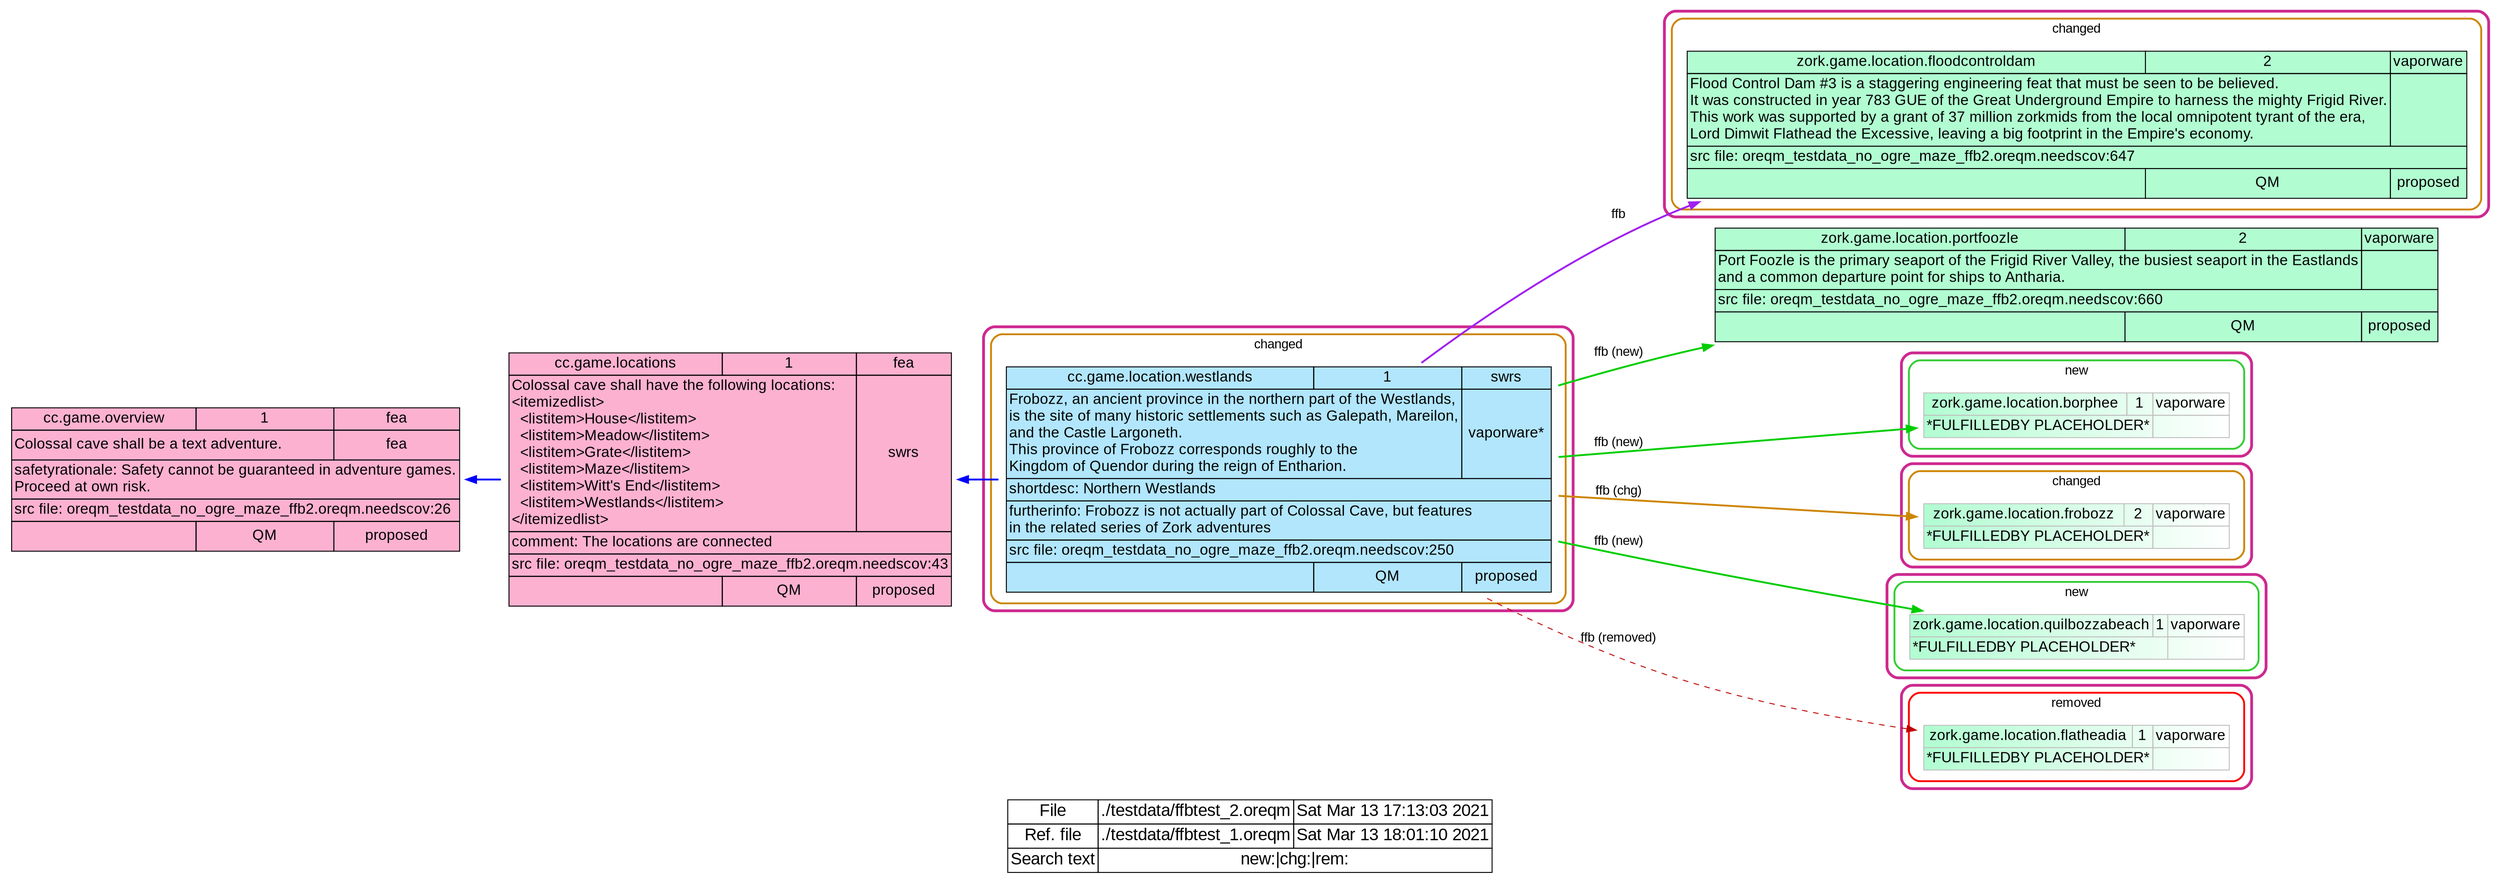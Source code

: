 digraph "" {
  rankdir="RL"
  node [shape=plaintext fontname="Arial" fontsize=16]
  edge [color="blue",dir="forward",arrowhead="normal",arrowtail="normal"];

  "cc.game.overview" [id="cc.game.overview" label=<
      <TABLE BGCOLOR="#FDB1D0" BORDER="0" CELLSPACING="0" CELLBORDER="1" COLOR="black" >
        <TR><TD CELLSPACING="0" >cc.game.overview</TD><TD>1</TD><TD>fea</TD></TR>
        <TR><TD COLSPAN="2" ALIGN="LEFT">Colossal cave shall be a text adventure.<BR ALIGN="LEFT"/></TD><TD><TABLE BORDER="0"><TR><TD>fea</TD></TR></TABLE></TD></TR>
        <TR><TD COLSPAN="3" ALIGN="LEFT">safetyrationale: Safety cannot be guaranteed in adventure games.<BR ALIGN="LEFT"/>Proceed at own risk.<BR ALIGN="LEFT"/></TD></TR>
        <TR><TD COLSPAN="3" ALIGN="LEFT">src file: oreqm_testdata_no_ogre_maze_ffb2.oreqm.needscov:26<BR ALIGN="LEFT"/></TD></TR>
        <TR><TD></TD><TD>QM</TD><TD><TABLE BORDER="0"><TR><TD >proposed</TD></TR></TABLE></TD></TR>
      </TABLE>>];

  "cc.game.locations" [id="cc.game.locations" label=<
      <TABLE BGCOLOR="#FDB1D0" BORDER="0" CELLSPACING="0" CELLBORDER="1" COLOR="black" >
        <TR><TD CELLSPACING="0" >cc.game.locations</TD><TD>1</TD><TD>fea</TD></TR>
        <TR><TD COLSPAN="2" ALIGN="LEFT">Colossal cave shall have the following locations:<BR ALIGN="LEFT"/>&lt;itemizedlist&gt;<BR ALIGN="LEFT"/>  &lt;listitem&gt;House&lt;/listitem&gt;<BR ALIGN="LEFT"/>  &lt;listitem&gt;Meadow&lt;/listitem&gt;<BR ALIGN="LEFT"/>  &lt;listitem&gt;Grate&lt;/listitem&gt;<BR ALIGN="LEFT"/>  &lt;listitem&gt;Maze&lt;/listitem&gt;<BR ALIGN="LEFT"/>  &lt;listitem&gt;Witt's End&lt;/listitem&gt;<BR ALIGN="LEFT"/>  &lt;listitem&gt;Westlands&lt;/listitem&gt;<BR ALIGN="LEFT"/>&lt;/itemizedlist&gt;<BR ALIGN="LEFT"/></TD><TD><TABLE BORDER="0"><TR><TD>swrs</TD></TR></TABLE></TD></TR>
        <TR><TD COLSPAN="3" ALIGN="LEFT">comment: The locations are connected<BR ALIGN="LEFT"/></TD></TR>
        <TR><TD COLSPAN="3" ALIGN="LEFT">src file: oreqm_testdata_no_ogre_maze_ffb2.oreqm.needscov:43<BR ALIGN="LEFT"/></TD></TR>
        <TR><TD></TD><TD>QM</TD><TD><TABLE BORDER="0"><TR><TD >proposed</TD></TR></TABLE></TD></TR>
      </TABLE>>];

subgraph "cluster_cc.game.location.westlands" { id="sel_cc.game.location.westlands" color=maroon3 penwidth=3 label="" style="rounded"
subgraph "cluster_cc.game.location.westlands_changed" { color=orange3 penwidth=2 label="changed" fontname="Arial" labelloc="t" style="rounded"
  "cc.game.location.westlands" [id="cc.game.location.westlands" label=<
      <TABLE BGCOLOR="#B1E6FD" BORDER="0" CELLSPACING="0" CELLBORDER="1" COLOR="black" >
        <TR><TD CELLSPACING="0" >cc.game.location.westlands</TD><TD>1</TD><TD>swrs</TD></TR>
        <TR><TD COLSPAN="2" ALIGN="LEFT">Frobozz, an ancient province in the northern part of the Westlands,<BR ALIGN="LEFT"/>is the site of many historic settlements such as Galepath, Mareilon,<BR ALIGN="LEFT"/>and the Castle Largoneth.<BR ALIGN="LEFT"/>This province of Frobozz corresponds roughly to the<BR ALIGN="LEFT"/>Kingdom of Quendor during the reign of Entharion.<BR ALIGN="LEFT"/></TD><TD><TABLE BORDER="0"><TR><TD>vaporware*</TD></TR></TABLE></TD></TR>
        <TR><TD COLSPAN="3" ALIGN="LEFT">shortdesc: Northern Westlands<BR ALIGN="LEFT"/></TD></TR>
        <TR><TD COLSPAN="3" ALIGN="LEFT">furtherinfo: Frobozz is not actually part of Colossal Cave, but features<BR ALIGN="LEFT"/>in the related series of Zork adventures<BR ALIGN="LEFT"/></TD></TR>
        <TR><TD COLSPAN="3" ALIGN="LEFT">src file: oreqm_testdata_no_ogre_maze_ffb2.oreqm.needscov:250<BR ALIGN="LEFT"/></TD></TR>
        <TR><TD></TD><TD>QM</TD><TD><TABLE BORDER="0"><TR><TD >proposed</TD></TR></TABLE></TD></TR>
      </TABLE>>];
}
}

subgraph "cluster_zork.game.location.floodcontroldam" { id="sel_zork.game.location.floodcontroldam" color=maroon3 penwidth=3 label="" style="rounded"
subgraph "cluster_zork.game.location.floodcontroldam_changed" { color=orange3 penwidth=2 label="changed" fontname="Arial" labelloc="t" style="rounded"
  "zork.game.location.floodcontroldam" [id="zork.game.location.floodcontroldam" label=<
      <TABLE BGCOLOR="#B1FDD1" BORDER="0" CELLSPACING="0" CELLBORDER="1" COLOR="black" >
        <TR><TD CELLSPACING="0" >zork.game.location.floodcontroldam</TD><TD>2</TD><TD>vaporware</TD></TR>
        <TR><TD COLSPAN="2" ALIGN="LEFT">Flood Control Dam #3 is a staggering engineering feat that must be seen to be believed.<BR ALIGN="LEFT"/>It was constructed in year 783 GUE of the Great Underground Empire to harness the mighty Frigid River.<BR ALIGN="LEFT"/>This work was supported by a grant of 37 million zorkmids from the local omnipotent tyrant of the era,<BR ALIGN="LEFT"/>Lord Dimwit Flathead the Excessive, leaving a big footprint in the Empire's economy.<BR ALIGN="LEFT"/></TD><TD></TD></TR>
        <TR><TD COLSPAN="3" ALIGN="LEFT">src file: oreqm_testdata_no_ogre_maze_ffb2.oreqm.needscov:647<BR ALIGN="LEFT"/></TD></TR>
        <TR><TD></TD><TD>QM</TD><TD><TABLE BORDER="0"><TR><TD >proposed</TD></TR></TABLE></TD></TR>
      </TABLE>>];
}
}

  "zork.game.location.portfoozle" [id="zork.game.location.portfoozle" label=<
      <TABLE BGCOLOR="#B1FDD1" BORDER="0" CELLSPACING="0" CELLBORDER="1" COLOR="black" >
        <TR><TD CELLSPACING="0" >zork.game.location.portfoozle</TD><TD>2</TD><TD>vaporware</TD></TR>
        <TR><TD COLSPAN="2" ALIGN="LEFT">Port Foozle is the primary seaport of the Frigid River Valley, the busiest seaport in the Eastlands<BR ALIGN="LEFT"/>and a common departure point for ships to Antharia.<BR ALIGN="LEFT"/></TD><TD></TD></TR>
        <TR><TD COLSPAN="3" ALIGN="LEFT">src file: oreqm_testdata_no_ogre_maze_ffb2.oreqm.needscov:660<BR ALIGN="LEFT"/></TD></TR>
        <TR><TD></TD><TD>QM</TD><TD><TABLE BORDER="0"><TR><TD >proposed</TD></TR></TABLE></TD></TR>
      </TABLE>>];

subgraph "cluster_zork.game.location.borphee" { id="sel_zork.game.location.borphee" color=maroon3 penwidth=3 label="" style="rounded"
subgraph "cluster_zork.game.location.borphee_new" { color=limegreen penwidth=2 label="new" fontname="Arial" labelloc="t" style="rounded"
  "zork.game.location.borphee" [id="zork.game.location.borphee" label=<
      <TABLE BGCOLOR="#B1FDD1:white" BORDER="0" CELLSPACING="0" CELLBORDER="1" COLOR="grey" >
        <TR><TD CELLSPACING="0" >zork.game.location.borphee</TD><TD>1</TD><TD>vaporware</TD></TR>
        <TR><TD COLSPAN="2" ALIGN="LEFT">*FULFILLEDBY PLACEHOLDER*<BR ALIGN="LEFT"/></TD><TD></TD></TR>
      </TABLE>>];
}
}

subgraph "cluster_zork.game.location.frobozz" { id="sel_zork.game.location.frobozz" color=maroon3 penwidth=3 label="" style="rounded"
subgraph "cluster_zork.game.location.frobozz_changed" { color=orange3 penwidth=2 label="changed" fontname="Arial" labelloc="t" style="rounded"
  "zork.game.location.frobozz" [id="zork.game.location.frobozz" label=<
      <TABLE BGCOLOR="#B1FDD1:white" BORDER="0" CELLSPACING="0" CELLBORDER="1" COLOR="grey" >
        <TR><TD CELLSPACING="0" >zork.game.location.frobozz</TD><TD>2</TD><TD>vaporware</TD></TR>
        <TR><TD COLSPAN="2" ALIGN="LEFT">*FULFILLEDBY PLACEHOLDER*<BR ALIGN="LEFT"/></TD><TD></TD></TR>
      </TABLE>>];
}
}

subgraph "cluster_zork.game.location.quilbozzabeach" { id="sel_zork.game.location.quilbozzabeach" color=maroon3 penwidth=3 label="" style="rounded"
subgraph "cluster_zork.game.location.quilbozzabeach_new" { color=limegreen penwidth=2 label="new" fontname="Arial" labelloc="t" style="rounded"
  "zork.game.location.quilbozzabeach" [id="zork.game.location.quilbozzabeach" label=<
      <TABLE BGCOLOR="#B1FDD1:white" BORDER="0" CELLSPACING="0" CELLBORDER="1" COLOR="grey" >
        <TR><TD CELLSPACING="0" >zork.game.location.quilbozzabeach</TD><TD>1</TD><TD>vaporware</TD></TR>
        <TR><TD COLSPAN="2" ALIGN="LEFT">*FULFILLEDBY PLACEHOLDER*<BR ALIGN="LEFT"/></TD><TD></TD></TR>
      </TABLE>>];
}
}

subgraph "cluster_zork.game.location.flatheadia" { id="sel_zork.game.location.flatheadia" color=maroon3 penwidth=3 label="" style="rounded"
subgraph "cluster_zork.game.location.flatheadia_removed" { color=red penwidth=2 label="removed" fontname="Arial" labelloc="t" style="rounded"
  "zork.game.location.flatheadia" [id="zork.game.location.flatheadia" label=<
      <TABLE BGCOLOR="#B1FDD1:white" BORDER="0" CELLSPACING="0" CELLBORDER="1" COLOR="grey" >
        <TR><TD CELLSPACING="0" >zork.game.location.flatheadia</TD><TD>1</TD><TD>vaporware</TD></TR>
        <TR><TD COLSPAN="2" ALIGN="LEFT">*FULFILLEDBY PLACEHOLDER*<BR ALIGN="LEFT"/></TD><TD></TD></TR>
      </TABLE>>];
}
}


  # Edges
  "cc.game.locations" -> "cc.game.overview" [style=bold fontname="Arial" label=""];
  "cc.game.location.westlands" -> "cc.game.locations" [style=bold fontname="Arial" label=""];
  "zork.game.location.floodcontroldam" -> "cc.game.location.westlands" [style=bold color=purple dir=back fontname="Arial" label="ffb"];
  "zork.game.location.portfoozle" -> "cc.game.location.westlands" [style=bold color=green3 dir=back fontname="Arial" label="ffb (new)"];
  "zork.game.location.borphee" -> "cc.game.location.westlands" [style=bold color=green3 dir=back fontname="Arial" label="ffb (new)"];
  "zork.game.location.frobozz" -> "cc.game.location.westlands" [style=bold color=orange3 dir=back fontname="Arial" label="ffb (chg)"];
  "zork.game.location.quilbozzabeach" -> "cc.game.location.westlands" [style=bold color=green3 dir=back fontname="Arial" label="ffb (new)"];
  "zork.game.location.flatheadia" -> "cc.game.location.westlands" [style=bold color="#C00000" style=dashed dir=back fontname="Arial" label="ffb (removed)"];

  label=<
    <table border="0" cellspacing="0" cellborder="1">
      <tr><td cellspacing="0" >File</td><td>./testdata/ffbtest_2.oreqm</td><td>Sat Mar 13 17:13:03 2021</td></tr>
      <tr><td>Ref. file</td><td>./testdata/ffbtest_1.oreqm</td><td>Sat Mar 13 18:01:10 2021</td></tr>
      <tr><td>Search text</td><td colspan="2">new:|chg:|rem:<BR ALIGN="LEFT"/></td></tr>
    </table>>
  labelloc=b
  fontsize=18
  fontcolor=black
  fontname="Arial"

}
